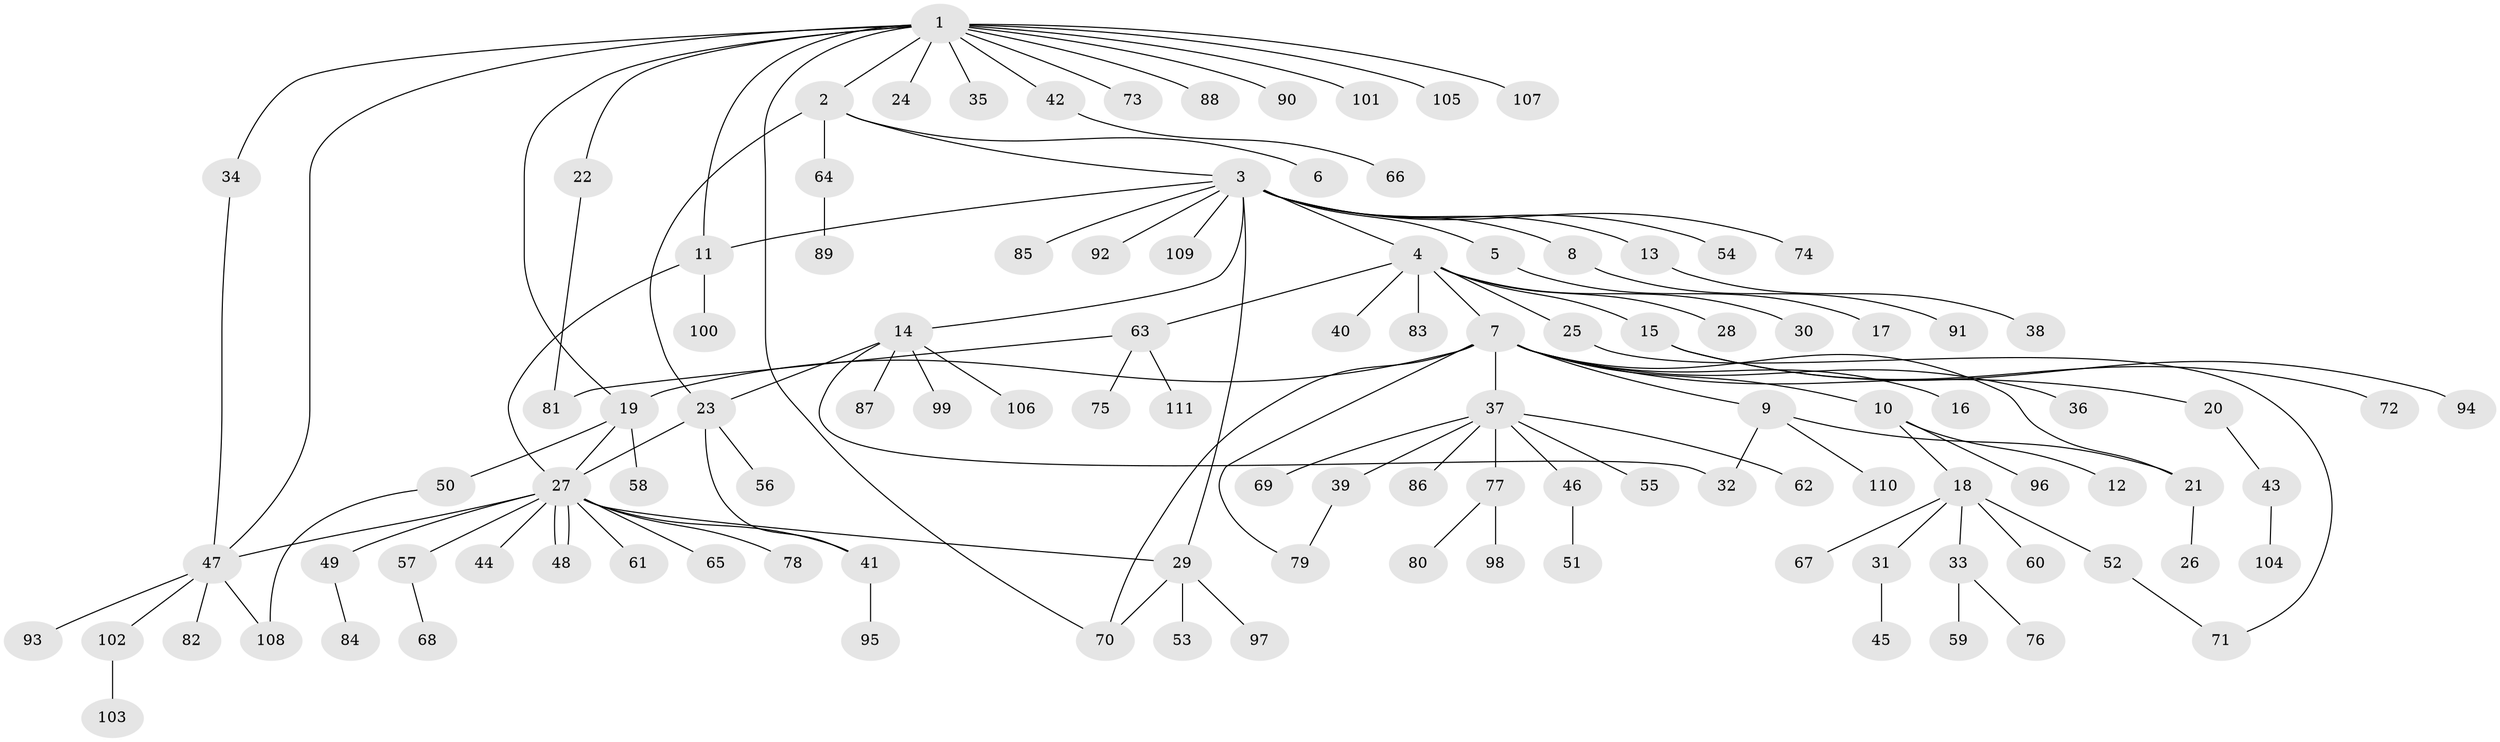 // Generated by graph-tools (version 1.1) at 2025/47/03/09/25 04:47:53]
// undirected, 111 vertices, 128 edges
graph export_dot {
graph [start="1"]
  node [color=gray90,style=filled];
  1;
  2;
  3;
  4;
  5;
  6;
  7;
  8;
  9;
  10;
  11;
  12;
  13;
  14;
  15;
  16;
  17;
  18;
  19;
  20;
  21;
  22;
  23;
  24;
  25;
  26;
  27;
  28;
  29;
  30;
  31;
  32;
  33;
  34;
  35;
  36;
  37;
  38;
  39;
  40;
  41;
  42;
  43;
  44;
  45;
  46;
  47;
  48;
  49;
  50;
  51;
  52;
  53;
  54;
  55;
  56;
  57;
  58;
  59;
  60;
  61;
  62;
  63;
  64;
  65;
  66;
  67;
  68;
  69;
  70;
  71;
  72;
  73;
  74;
  75;
  76;
  77;
  78;
  79;
  80;
  81;
  82;
  83;
  84;
  85;
  86;
  87;
  88;
  89;
  90;
  91;
  92;
  93;
  94;
  95;
  96;
  97;
  98;
  99;
  100;
  101;
  102;
  103;
  104;
  105;
  106;
  107;
  108;
  109;
  110;
  111;
  1 -- 2;
  1 -- 11;
  1 -- 19;
  1 -- 22;
  1 -- 24;
  1 -- 34;
  1 -- 35;
  1 -- 42;
  1 -- 47;
  1 -- 70;
  1 -- 73;
  1 -- 88;
  1 -- 90;
  1 -- 101;
  1 -- 105;
  1 -- 107;
  2 -- 3;
  2 -- 6;
  2 -- 23;
  2 -- 64;
  3 -- 4;
  3 -- 5;
  3 -- 8;
  3 -- 11;
  3 -- 13;
  3 -- 14;
  3 -- 29;
  3 -- 54;
  3 -- 74;
  3 -- 85;
  3 -- 92;
  3 -- 109;
  4 -- 7;
  4 -- 15;
  4 -- 25;
  4 -- 28;
  4 -- 30;
  4 -- 40;
  4 -- 63;
  4 -- 83;
  5 -- 17;
  7 -- 9;
  7 -- 10;
  7 -- 16;
  7 -- 19;
  7 -- 20;
  7 -- 21;
  7 -- 36;
  7 -- 37;
  7 -- 70;
  7 -- 79;
  8 -- 91;
  9 -- 21;
  9 -- 32;
  9 -- 110;
  10 -- 12;
  10 -- 18;
  10 -- 96;
  11 -- 27;
  11 -- 100;
  13 -- 38;
  14 -- 23;
  14 -- 32;
  14 -- 87;
  14 -- 99;
  14 -- 106;
  15 -- 72;
  15 -- 94;
  18 -- 31;
  18 -- 33;
  18 -- 52;
  18 -- 60;
  18 -- 67;
  19 -- 27;
  19 -- 50;
  19 -- 58;
  20 -- 43;
  21 -- 26;
  22 -- 81;
  23 -- 27;
  23 -- 41;
  23 -- 56;
  25 -- 71;
  27 -- 29;
  27 -- 41;
  27 -- 44;
  27 -- 47;
  27 -- 48;
  27 -- 48;
  27 -- 49;
  27 -- 57;
  27 -- 61;
  27 -- 65;
  27 -- 78;
  29 -- 53;
  29 -- 70;
  29 -- 97;
  31 -- 45;
  33 -- 59;
  33 -- 76;
  34 -- 47;
  37 -- 39;
  37 -- 46;
  37 -- 55;
  37 -- 62;
  37 -- 69;
  37 -- 77;
  37 -- 86;
  39 -- 79;
  41 -- 95;
  42 -- 66;
  43 -- 104;
  46 -- 51;
  47 -- 82;
  47 -- 93;
  47 -- 102;
  47 -- 108;
  49 -- 84;
  50 -- 108;
  52 -- 71;
  57 -- 68;
  63 -- 75;
  63 -- 81;
  63 -- 111;
  64 -- 89;
  77 -- 80;
  77 -- 98;
  102 -- 103;
}

